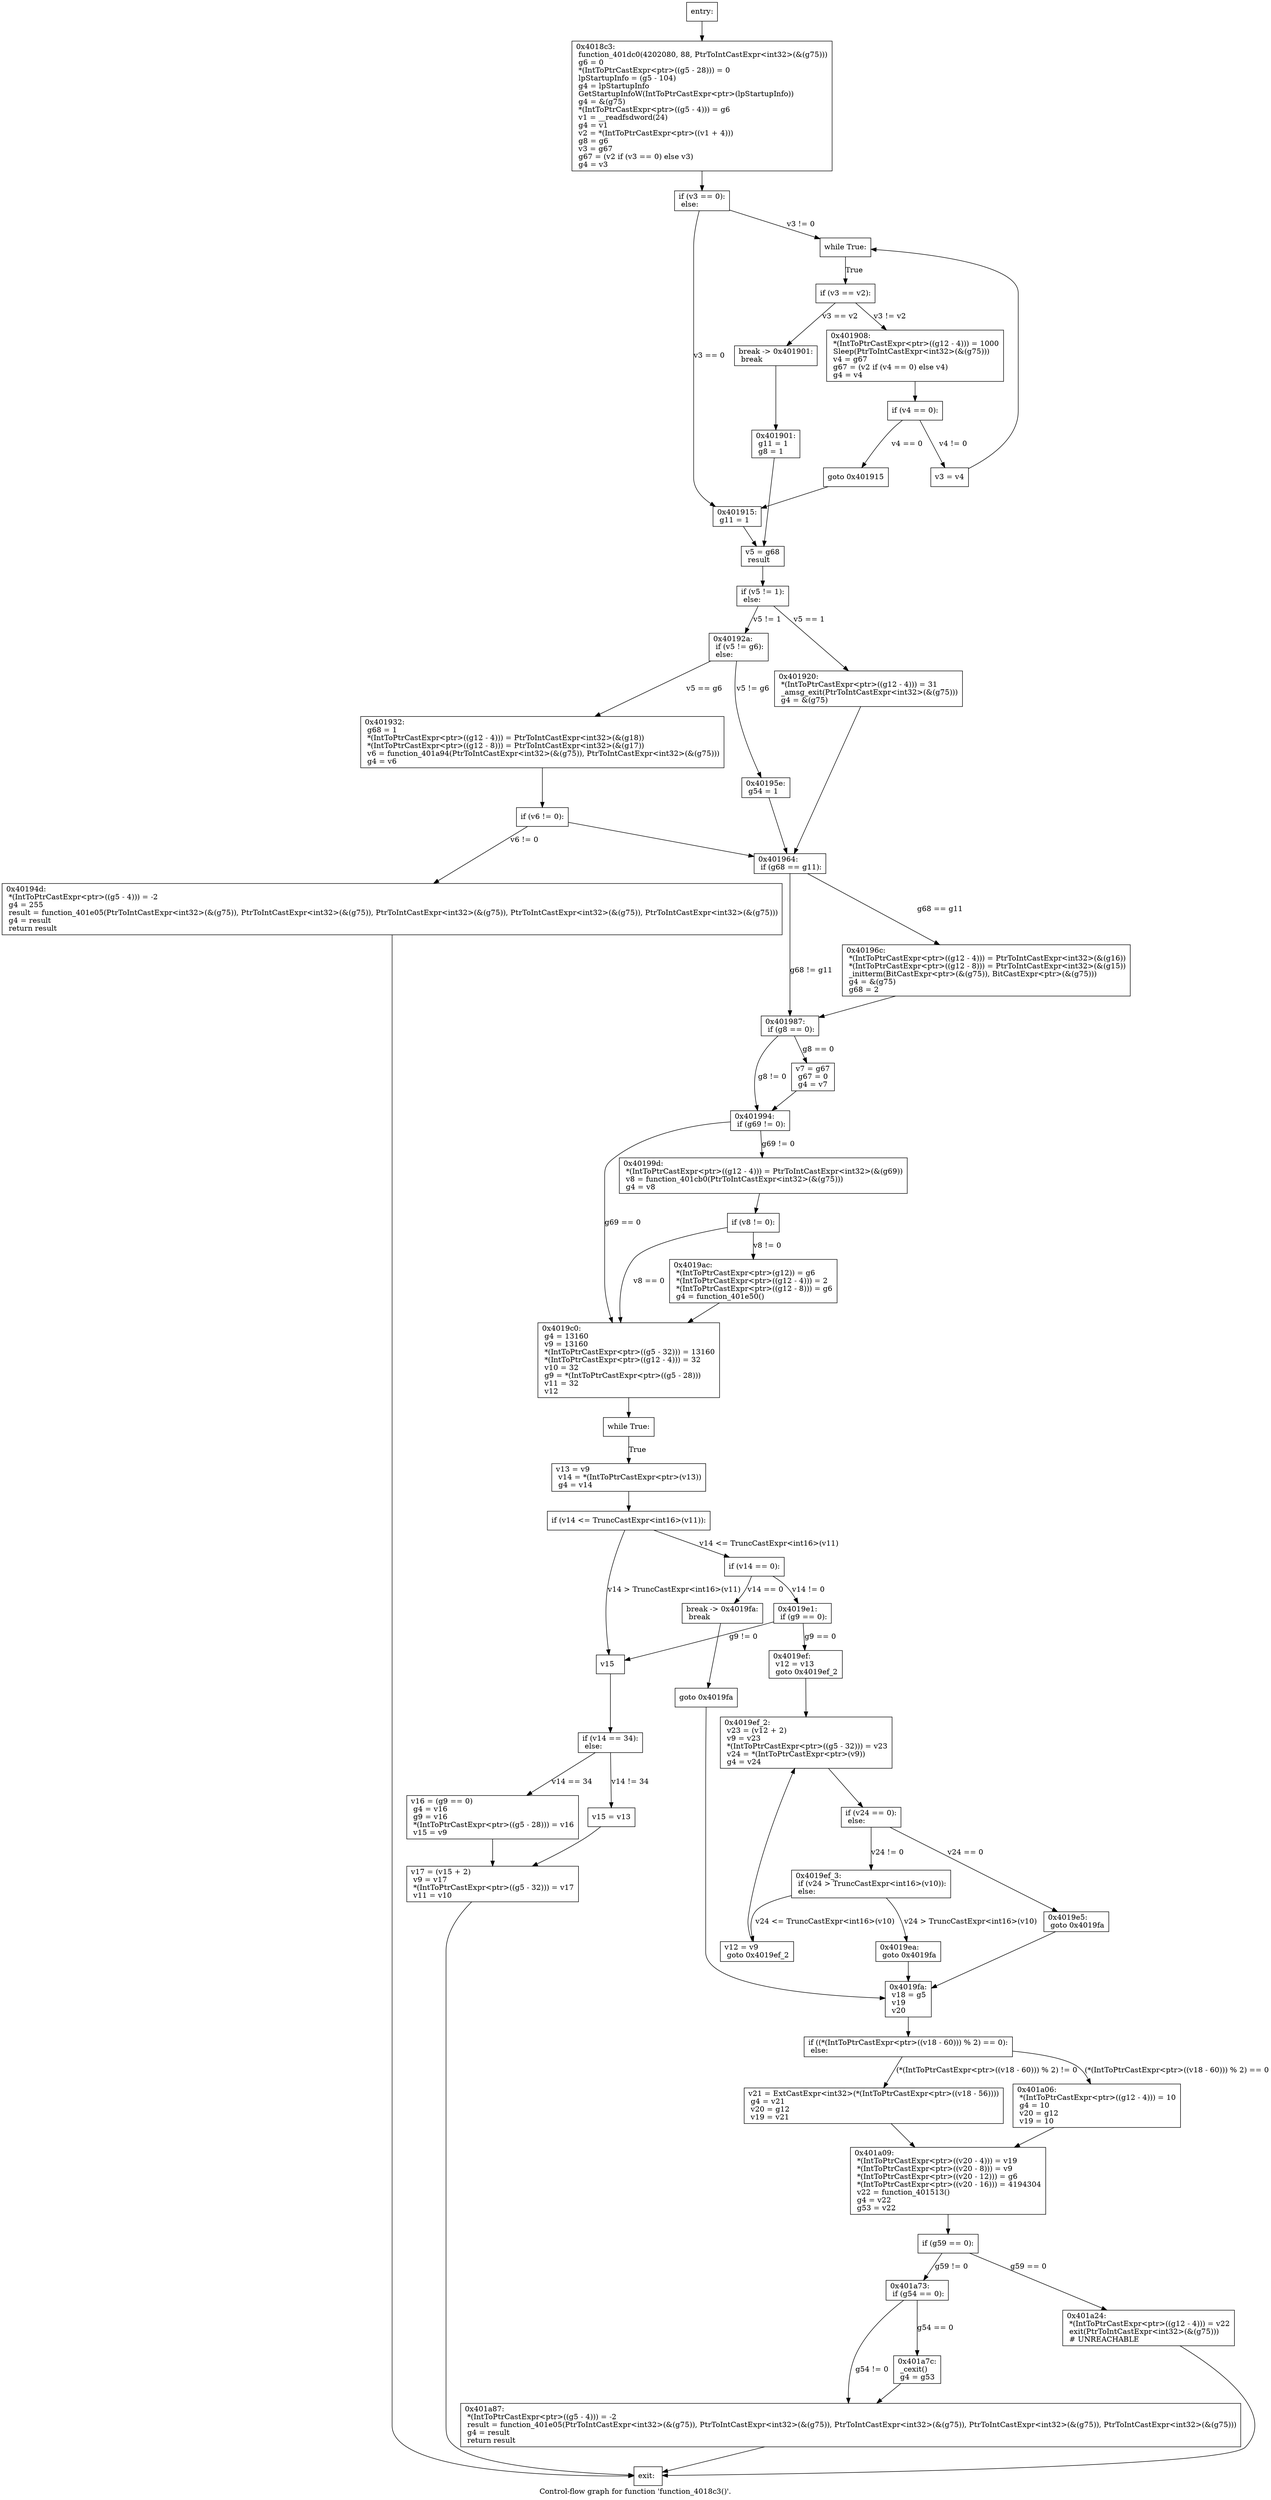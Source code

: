 digraph "Control-flow graph for function 'function_4018c3()'." {
  label="Control-flow graph for function 'function_4018c3()'.";
  node [shape=record];

  Node000001D420AC6DC0 [label="{entry:\l}"];
  Node000001D420AC6DC0 -> Node000001D420AC6F80;
  Node000001D420AC6F80 [label="{0x4018c3:\l  function_401dc0(4202080, 88, PtrToIntCastExpr\<int32\>(&(g75)))\l  g6 = 0\l  *(IntToPtrCastExpr\<ptr\>((g5 - 28))) = 0\l  lpStartupInfo = (g5 - 104)\l  g4 = lpStartupInfo\l  GetStartupInfoW(IntToPtrCastExpr\<ptr\>(lpStartupInfo))\l  g4 = &(g75)\l  *(IntToPtrCastExpr\<ptr\>((g5 - 4))) = g6\l  v1 = __readfsdword(24)\l  g4 = v1\l  v2 = *(IntToPtrCastExpr\<ptr\>((v1 + 4)))\l  g8 = g6\l  v3 = g67\l  g67 = (v2 if (v3 == 0) else v3)\l  g4 = v3\l}"];
  Node000001D420AC6F80 -> Node000001D420AC67A0;
  Node000001D420AC67A0 [label="{  if (v3 == 0):\l  else:\l}"];
  Node000001D420AC67A0 -> Node000001D420AC73E0 [label="v3 == 0"];
  Node000001D420AC67A0 -> Node000001D420AC7300 [label="v3 != 0"];
  Node000001D420AC73E0 [label="{0x401915:\l  g11 = 1\l}"];
  Node000001D420AC73E0 -> Node000001D420AC77D0;
  Node000001D420AC7300 [label="{  while True:\l}"];
  Node000001D420AC7300 -> Node000001D420AC6D50 [label="True"];
  Node000001D420AC77D0 [label="{  v5 = g68\l  result\l}"];
  Node000001D420AC77D0 -> Node000001D420AC63B0;
  Node000001D420AC6D50 [label="{  if (v3 == v2):\l}"];
  Node000001D420AC6D50 -> Node000001D420AC7920 [label="v3 == v2"];
  Node000001D420AC6D50 -> Node000001D420AC71B0 [label="v3 != v2"];
  Node000001D420AC63B0 [label="{  if (v5 != 1):\l  else:\l}"];
  Node000001D420AC63B0 -> Node000001D420AC6A40 [label="v5 != 1"];
  Node000001D420AC63B0 -> Node000001D420AC7450 [label="v5 == 1"];
  Node000001D420AC7920 [label="{break -\> 0x401901:\l  break\l}"];
  Node000001D420AC7920 -> Node000001D420AC5CB0;
  Node000001D420AC71B0 [label="{0x401908:\l  *(IntToPtrCastExpr\<ptr\>((g12 - 4))) = 1000\l  Sleep(PtrToIntCastExpr\<int32\>(&(g75)))\l  v4 = g67\l  g67 = (v2 if (v4 == 0) else v4)\l  g4 = v4\l}"];
  Node000001D420AC71B0 -> Node000001D420AC6B20;
  Node000001D420AC6A40 [label="{0x40192a:\l  if (v5 != g6):\l  else:\l}"];
  Node000001D420AC6A40 -> Node000001D420AC62D0 [label="v5 != g6"];
  Node000001D420AC6A40 -> Node000001D420AC65E0 [label="v5 == g6"];
  Node000001D420AC7450 [label="{0x401920:\l  *(IntToPtrCastExpr\<ptr\>((g12 - 4))) = 31\l  _amsg_exit(PtrToIntCastExpr\<int32\>(&(g75)))\l  g4 = &(g75)\l}"];
  Node000001D420AC7450 -> Node000001D420AC6880;
  Node000001D420AC5CB0 [label="{0x401901:\l  g11 = 1\l  g8 = 1\l}"];
  Node000001D420AC5CB0 -> Node000001D420AC77D0;
  Node000001D420AC6B20 [label="{  if (v4 == 0):\l}"];
  Node000001D420AC6B20 -> Node000001D420AC9130 [label="v4 == 0"];
  Node000001D420AC6B20 -> Node000001D420AC5F50 [label="v4 != 0"];
  Node000001D420AC62D0 [label="{0x40195e:\l  g54 = 1\l}"];
  Node000001D420AC62D0 -> Node000001D420AC6880;
  Node000001D420AC65E0 [label="{0x401932:\l  g68 = 1\l  *(IntToPtrCastExpr\<ptr\>((g12 - 4))) = PtrToIntCastExpr\<int32\>(&(g18))\l  *(IntToPtrCastExpr\<ptr\>((g12 - 8))) = PtrToIntCastExpr\<int32\>(&(g17))\l  v6 = function_401a94(PtrToIntCastExpr\<int32\>(&(g75)), PtrToIntCastExpr\<int32\>(&(g75)))\l  g4 = v6\l}"];
  Node000001D420AC65E0 -> Node000001D420AC60A0;
  Node000001D420AC6880 [label="{0x401964:\l  if (g68 == g11):\l}"];
  Node000001D420AC6880 -> Node000001D420AC74C0 [label="g68 == g11"];
  Node000001D420AC6880 -> Node000001D420AC6180 [label="g68 != g11"];
  Node000001D420AC9130 [label="{  goto 0x401915\l}"];
  Node000001D420AC9130 -> Node000001D420AC73E0;
  Node000001D420AC5F50 [label="{  v3 = v4\l}"];
  Node000001D420AC5F50 -> Node000001D420AC7300;
  Node000001D420AC60A0 [label="{  if (v6 != 0):\l}"];
  Node000001D420AC60A0 -> Node000001D420AC8100 [label="v6 != 0"];
  Node000001D420AC60A0 -> Node000001D420AC6880;
  Node000001D420AC74C0 [label="{0x40196c:\l  *(IntToPtrCastExpr\<ptr\>((g12 - 4))) = PtrToIntCastExpr\<int32\>(&(g16))\l  *(IntToPtrCastExpr\<ptr\>((g12 - 8))) = PtrToIntCastExpr\<int32\>(&(g15))\l  _initterm(BitCastExpr\<ptr\>(&(g75)), BitCastExpr\<ptr\>(&(g75)))\l  g4 = &(g75)\l  g68 = 2\l}"];
  Node000001D420AC74C0 -> Node000001D420AC6180;
  Node000001D420AC6180 [label="{0x401987:\l  if (g8 == 0):\l}"];
  Node000001D420AC6180 -> Node000001D420AC5E00 [label="g8 == 0"];
  Node000001D420AC6180 -> Node000001D420AC7370 [label="g8 != 0"];
  Node000001D420AC8100 [label="{0x40194d:\l  *(IntToPtrCastExpr\<ptr\>((g5 - 4))) = -2\l  g4 = 255\l  result = function_401e05(PtrToIntCastExpr\<int32\>(&(g75)), PtrToIntCastExpr\<int32\>(&(g75)), PtrToIntCastExpr\<int32\>(&(g75)), PtrToIntCastExpr\<int32\>(&(g75)), PtrToIntCastExpr\<int32\>(&(g75)))\l  g4 = result\l  return result\l}"];
  Node000001D420AC8100 -> Node000001D420AC6490;
  Node000001D420AC5E00 [label="{  v7 = g67\l  g67 = 0\l  g4 = v7\l}"];
  Node000001D420AC5E00 -> Node000001D420AC7370;
  Node000001D420AC7370 [label="{0x401994:\l  if (g69 != 0):\l}"];
  Node000001D420AC7370 -> Node000001D420AC6C00 [label="g69 != 0"];
  Node000001D420AC7370 -> Node000001D420AC7530 [label="g69 == 0"];
  Node000001D420AC6490 [label="{exit:\l}"];
  Node000001D420AC6C00 [label="{0x40199d:\l  *(IntToPtrCastExpr\<ptr\>((g12 - 4))) = PtrToIntCastExpr\<int32\>(&(g69))\l  v8 = function_401cb0(PtrToIntCastExpr\<int32\>(&(g75)))\l  g4 = v8\l}"];
  Node000001D420AC6C00 -> Node000001D420AC6AB0;
  Node000001D420AC7530 [label="{0x4019c0:\l  g4 = 13160\l  v9 = 13160\l  *(IntToPtrCastExpr\<ptr\>((g5 - 32))) = 13160\l  *(IntToPtrCastExpr\<ptr\>((g12 - 4))) = 32\l  v10 = 32\l  g9 = *(IntToPtrCastExpr\<ptr\>((g5 - 28)))\l  v11 = 32\l  v12\l}"];
  Node000001D420AC7530 -> Node000001D420AC6FF0;
  Node000001D420AC6AB0 [label="{  if (v8 != 0):\l}"];
  Node000001D420AC6AB0 -> Node000001D420AC6810 [label="v8 != 0"];
  Node000001D420AC6AB0 -> Node000001D420AC7530 [label="v8 == 0"];
  Node000001D420AC6FF0 [label="{  while True:\l}"];
  Node000001D420AC6FF0 -> Node000001D420AC66C0 [label="True"];
  Node000001D420AC6810 [label="{0x4019ac:\l  *(IntToPtrCastExpr\<ptr\>(g12)) = g6\l  *(IntToPtrCastExpr\<ptr\>((g12 - 4))) = 2\l  *(IntToPtrCastExpr\<ptr\>((g12 - 8))) = g6\l  g4 = function_401e50()\l}"];
  Node000001D420AC6810 -> Node000001D420AC7530;
  Node000001D420AC66C0 [label="{  v13 = v9\l  v14 = *(IntToPtrCastExpr\<ptr\>(v13))\l  g4 = v14\l}"];
  Node000001D420AC66C0 -> Node000001D420AC75A0;
  Node000001D420AC75A0 [label="{  if (v14 \<= TruncCastExpr\<int16\>(v11)):\l}"];
  Node000001D420AC75A0 -> Node000001D420AC6C70 [label="v14 \<= TruncCastExpr\<int16\>(v11)"];
  Node000001D420AC75A0 -> Node000001D420AC70D0 [label="v14 \> TruncCastExpr\<int16\>(v11)"];
  Node000001D420AC6C70 [label="{  if (v14 == 0):\l}"];
  Node000001D420AC6C70 -> Node000001D420AC8BF0 [label="v14 == 0"];
  Node000001D420AC6C70 -> Node000001D420AC6E30 [label="v14 != 0"];
  Node000001D420AC70D0 [label="{  v15\l}"];
  Node000001D420AC70D0 -> Node000001D420AC5E70;
  Node000001D420AC8BF0 [label="{break -\> 0x4019fa:\l  break\l}"];
  Node000001D420AC8BF0 -> Node000001D420AC7060;
  Node000001D420AC6E30 [label="{0x4019e1:\l  if (g9 == 0):\l}"];
  Node000001D420AC6E30 -> Node000001D420AC8A30 [label="g9 == 0"];
  Node000001D420AC6E30 -> Node000001D420AC70D0 [label="g9 != 0"];
  Node000001D420AC5E70 [label="{  if (v14 == 34):\l  else:\l}"];
  Node000001D420AC5E70 -> Node000001D420AC6340 [label="v14 == 34"];
  Node000001D420AC5E70 -> Node000001D420AC6F10 [label="v14 != 34"];
  Node000001D420AC7060 [label="{  goto 0x4019fa\l}"];
  Node000001D420AC7060 -> Node000001D420AC6500;
  Node000001D420AC8A30 [label="{0x4019ef:\l  v12 = v13\l  goto 0x4019ef_2\l}"];
  Node000001D420AC8A30 -> Node000001D420AC8560;
  Node000001D420AC6340 [label="{  v16 = (g9 == 0)\l  g4 = v16\l  g9 = v16\l  *(IntToPtrCastExpr\<ptr\>((g5 - 28))) = v16\l  v15 = v9\l}"];
  Node000001D420AC6340 -> Node000001D420AC6260;
  Node000001D420AC6F10 [label="{  v15 = v13\l}"];
  Node000001D420AC6F10 -> Node000001D420AC6260;
  Node000001D420AC6500 [label="{0x4019fa:\l  v18 = g5\l  v19\l  v20\l}"];
  Node000001D420AC6500 -> Node000001D420AC5D20;
  Node000001D420AC8560 [label="{0x4019ef_2:\l  v23 = (v12 + 2)\l  v9 = v23\l  *(IntToPtrCastExpr\<ptr\>((g5 - 32))) = v23\l  v24 = *(IntToPtrCastExpr\<ptr\>(v9))\l  g4 = v24\l}"];
  Node000001D420AC8560 -> Node000001D420AC8FE0;
  Node000001D420AC6260 [label="{  v17 = (v15 + 2)\l  v9 = v17\l  *(IntToPtrCastExpr\<ptr\>((g5 - 32))) = v17\l  v11 = v10\l}"];
  Node000001D420AC6260 -> Node000001D420AC6490;
  Node000001D420AC5D20 [label="{  if ((*(IntToPtrCastExpr\<ptr\>((v18 - 60))) % 2) == 0):\l  else:\l}"];
  Node000001D420AC5D20 -> Node000001D420AC7220 [label="(*(IntToPtrCastExpr\<ptr\>((v18 - 60))) % 2) == 0"];
  Node000001D420AC5D20 -> Node000001D420AC6650 [label="(*(IntToPtrCastExpr\<ptr\>((v18 - 60))) % 2) != 0"];
  Node000001D420AC8FE0 [label="{  if (v24 == 0):\l  else:\l}"];
  Node000001D420AC8FE0 -> Node000001D420AC91A0 [label="v24 == 0"];
  Node000001D420AC8FE0 -> Node000001D420AC8F00 [label="v24 != 0"];
  Node000001D420AC7220 [label="{0x401a06:\l  *(IntToPtrCastExpr\<ptr\>((g12 - 4))) = 10\l  g4 = 10\l  v20 = g12\l  v19 = 10\l}"];
  Node000001D420AC7220 -> Node000001D420AC6570;
  Node000001D420AC6650 [label="{  v21 = ExtCastExpr\<int32\>(*(IntToPtrCastExpr\<ptr\>((v18 - 56))))\l  g4 = v21\l  v20 = g12\l  v19 = v21\l}"];
  Node000001D420AC6650 -> Node000001D420AC6570;
  Node000001D420AC91A0 [label="{0x4019e5:\l  goto 0x4019fa\l}"];
  Node000001D420AC91A0 -> Node000001D420AC6500;
  Node000001D420AC8F00 [label="{0x4019ef_3:\l  if (v24 \> TruncCastExpr\<int16\>(v10)):\l  else:\l}"];
  Node000001D420AC8F00 -> Node000001D420AC8AA0 [label="v24 \> TruncCastExpr\<int16\>(v10)"];
  Node000001D420AC8F00 -> Node000001D420AC83A0 [label="v24 \<= TruncCastExpr\<int16\>(v10)"];
  Node000001D420AC6570 [label="{0x401a09:\l  *(IntToPtrCastExpr\<ptr\>((v20 - 4))) = v19\l  *(IntToPtrCastExpr\<ptr\>((v20 - 8))) = v9\l  *(IntToPtrCastExpr\<ptr\>((v20 - 12))) = g6\l  *(IntToPtrCastExpr\<ptr\>((v20 - 16))) = 4194304\l  v22 = function_401513()\l  g4 = v22\l  g53 = v22\l}"];
  Node000001D420AC6570 -> Node000001D420AC6730;
  Node000001D420AC8AA0 [label="{0x4019ea:\l  goto 0x4019fa\l}"];
  Node000001D420AC8AA0 -> Node000001D420AC6500;
  Node000001D420AC83A0 [label="{  v12 = v9\l  goto 0x4019ef_2\l}"];
  Node000001D420AC83A0 -> Node000001D420AC8560;
  Node000001D420AC6730 [label="{  if (g59 == 0):\l}"];
  Node000001D420AC6730 -> Node000001D420AC7680 [label="g59 == 0"];
  Node000001D420AC6730 -> Node000001D420AC5EE0 [label="g59 != 0"];
  Node000001D420AC7680 [label="{0x401a24:\l  *(IntToPtrCastExpr\<ptr\>((g12 - 4))) = v22\l  exit(PtrToIntCastExpr\<int32\>(&(g75)))\l  # UNREACHABLE\l}"];
  Node000001D420AC7680 -> Node000001D420AC6490;
  Node000001D420AC5EE0 [label="{0x401a73:\l  if (g54 == 0):\l}"];
  Node000001D420AC5EE0 -> Node000001D420AC8E20 [label="g54 == 0"];
  Node000001D420AC5EE0 -> Node000001D420AC7140 [label="g54 != 0"];
  Node000001D420AC8E20 [label="{0x401a7c:\l  _cexit()\l  g4 = g53\l}"];
  Node000001D420AC8E20 -> Node000001D420AC7140;
  Node000001D420AC7140 [label="{0x401a87:\l  *(IntToPtrCastExpr\<ptr\>((g5 - 4))) = -2\l  result = function_401e05(PtrToIntCastExpr\<int32\>(&(g75)), PtrToIntCastExpr\<int32\>(&(g75)), PtrToIntCastExpr\<int32\>(&(g75)), PtrToIntCastExpr\<int32\>(&(g75)), PtrToIntCastExpr\<int32\>(&(g75)))\l  g4 = result\l  return result\l}"];
  Node000001D420AC7140 -> Node000001D420AC6490;

}
